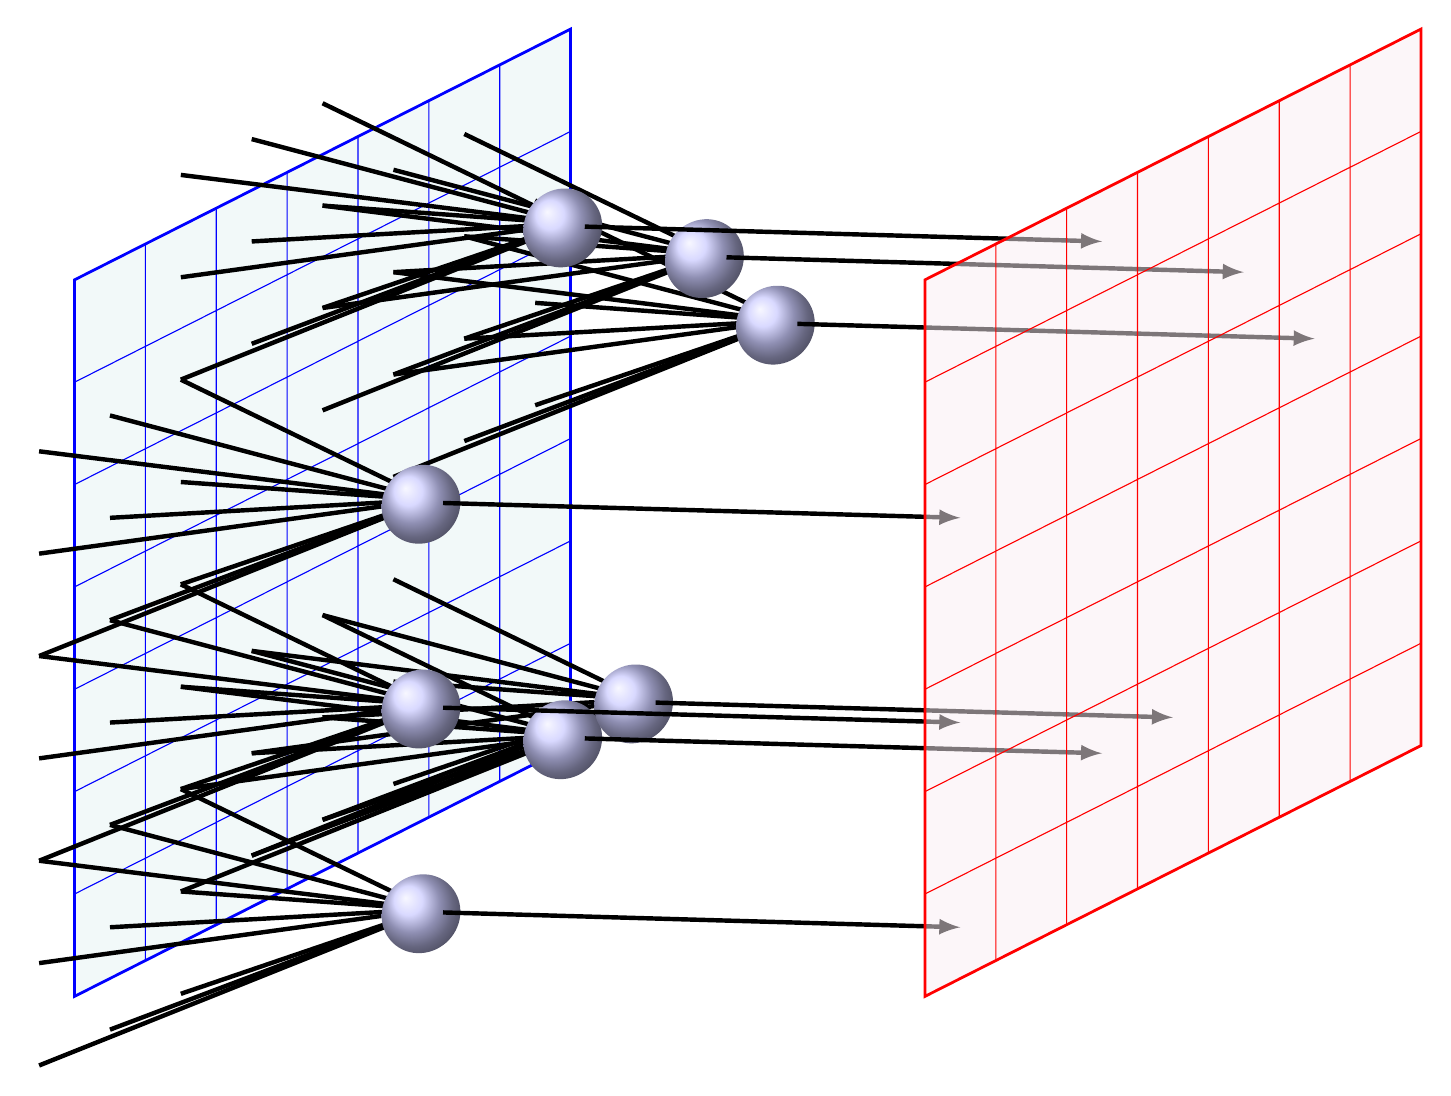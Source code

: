 % Picture by Kroum Tzanev
\tikzset{
  pics/grid matrix/.style ={
    code = {
      \foreach[count=\i from 0] \l in {#1}
          \xdef\n{\i}; % \n va contenir le nombre de lignes
      \fill (0,0) rectangle (\n,\n); % rempli le fond
      \draw[draw grid/.try] (0,0) grid (\n,\n); % dessine la grille
      \draw[line width=1pt] (0,0) rectangle (\n,\n); % dessine la bord extérieur
      \foreach[count=\j] \l in {#1}
        \foreach[count=\i] \e in \l{
          % on place les nombres à l'intérieur de la grille
          \path ({\i-.5},{\n+.5-\j}) node[transform shape,M\i\j/.try] (-M\i\j){\e};
        }
    }
  },
  grid color/.style={
  	draw grid/.style=#1
  }
}

  \begin{tikzpicture}
    \def\xK{2}
    \def\yK{1}
    \def\zK{4}
\begin{scope}[yscale=1.3,xscale=.9,yslant=.35,nodes={font=\bfseries\sffamily\huge},z={([yslant=-.35]1,0)}]

    \def\zS{12}\pgfmathsetmacro\zKS{\zS-\zK}
    \path (0,0,0)
      pic[
        fill=blue!50!green!5,
        grid color=blue,
        draw=blue,
        transform shape
      ] (I)
      {
        grid matrix=
        {
          {, , , , , , },
          {, , , , , , },
          {, , , , , , },
          {, , , , , , },
          {, , , , , , },
          {, , , , , , },
          {, , , , , , },
        }
      }
    ;
    % inputs
       \foreach\ii/\jj  in{1/1,3/2,1/3,5/6,3/7,4/2,1/5,6/5}{
       \begin{scope}[xshift=\ii cm,yshift=\jj cm]
      % inputs of the neuron
       \foreach\i in{1,2,3}{
          \foreach \j in {1,2,3}{
                \draw[ultra thick]  (-0,-0.5,\zK) -- (-2.5+\i,+\j-2.5,0);
      }}
    \end{scope}
    }
    % neurons
       \foreach\ii/\jj  in{1/1,3/2,1/3,5/6,3/7,4/2,1/5,6/5}{
       \begin{scope}[xshift=\ii cm,yshift=\jj cm]
    \shade[yscale=1/1.3,xscale=1/0.9,yslant=-0.45,ball color=blue!20!white,opacity=1] (-0.5,0.5,\zK) circle (0.5);
    \end{scope}
}
    % outputs
       \foreach\ii/\jj  in{1/1,3/2,1/3,5/6,3/7,4/2,1/5,6/5}{
       \begin{scope}[xshift=\ii cm,yshift=\jj cm]
    \draw[ultra thick,->,>=latex]  (0.2,-0.6,\zK)--(-0.5,-0.5,\zS);
    \end{scope}
}


    \path (0,0,\zS)
      pic[
        grid color=red,
        draw=red,
        fill=red!70!blue!7,
        fill opacity=.5,
        text opacity=1,
        transform shape
      ] (K)
      {
        grid matrix=
        {
          {, , , , , , },
          {, , , , , , },
          {, , , , , , },
          {, , , , , , },
          {, , , , , , },
          {, , , , , , },
          {, , , , , , },
        }
      }
    ;

%    \draw[red!84!blue, ultra thick] (\xK+1,\yK+1,\zS) rectangle ++(1,1,0);

 %   \draw[red, ultra thick] (\xK,\yK,0) rectangle ++(3,3,0);



\end{scope} 




\end{tikzpicture}






